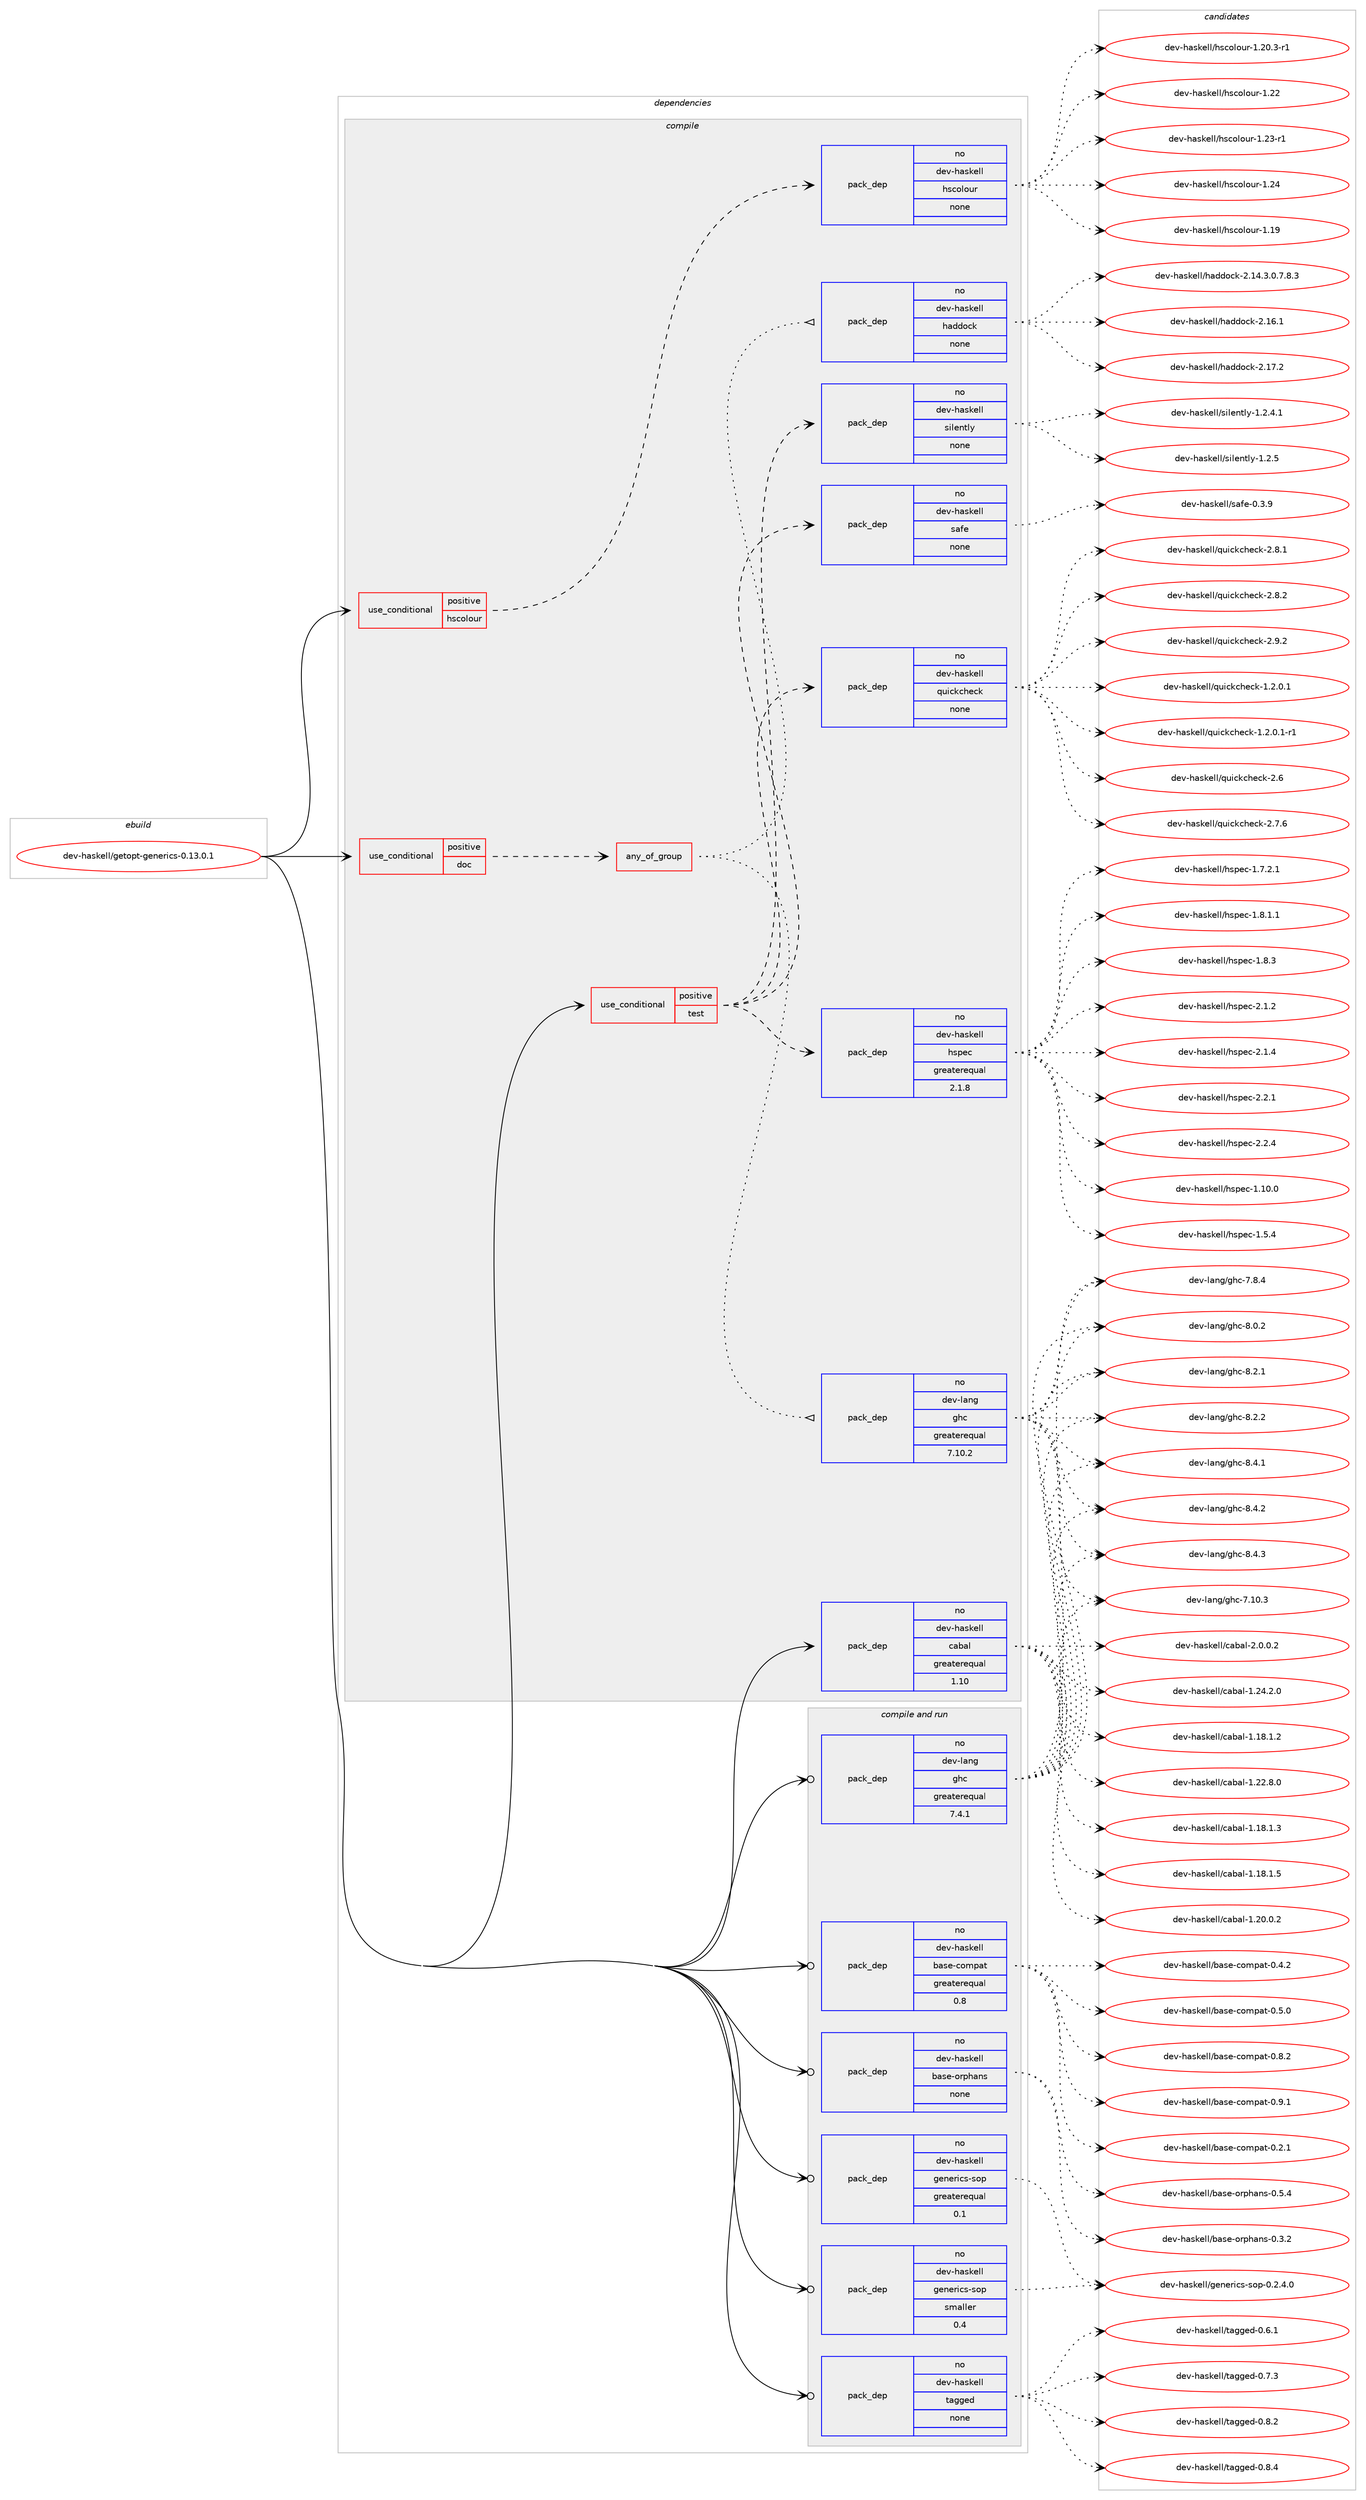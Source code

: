 digraph prolog {

# *************
# Graph options
# *************

newrank=true;
concentrate=true;
compound=true;
graph [rankdir=LR,fontname=Helvetica,fontsize=10,ranksep=1.5];#, ranksep=2.5, nodesep=0.2];
edge  [arrowhead=vee];
node  [fontname=Helvetica,fontsize=10];

# **********
# The ebuild
# **********

subgraph cluster_leftcol {
color=gray;
rank=same;
label=<<i>ebuild</i>>;
id [label="dev-haskell/getopt-generics-0.13.0.1", color=red, width=4, href="../dev-haskell/getopt-generics-0.13.0.1.svg"];
}

# ****************
# The dependencies
# ****************

subgraph cluster_midcol {
color=gray;
label=<<i>dependencies</i>>;
subgraph cluster_compile {
fillcolor="#eeeeee";
style=filled;
label=<<i>compile</i>>;
subgraph cond359640 {
dependency1332842 [label=<<TABLE BORDER="0" CELLBORDER="1" CELLSPACING="0" CELLPADDING="4"><TR><TD ROWSPAN="3" CELLPADDING="10">use_conditional</TD></TR><TR><TD>positive</TD></TR><TR><TD>doc</TD></TR></TABLE>>, shape=none, color=red];
subgraph any20917 {
dependency1332843 [label=<<TABLE BORDER="0" CELLBORDER="1" CELLSPACING="0" CELLPADDING="4"><TR><TD CELLPADDING="10">any_of_group</TD></TR></TABLE>>, shape=none, color=red];subgraph pack951733 {
dependency1332844 [label=<<TABLE BORDER="0" CELLBORDER="1" CELLSPACING="0" CELLPADDING="4" WIDTH="220"><TR><TD ROWSPAN="6" CELLPADDING="30">pack_dep</TD></TR><TR><TD WIDTH="110">no</TD></TR><TR><TD>dev-haskell</TD></TR><TR><TD>haddock</TD></TR><TR><TD>none</TD></TR><TR><TD></TD></TR></TABLE>>, shape=none, color=blue];
}
dependency1332843:e -> dependency1332844:w [weight=20,style="dotted",arrowhead="oinv"];
subgraph pack951734 {
dependency1332845 [label=<<TABLE BORDER="0" CELLBORDER="1" CELLSPACING="0" CELLPADDING="4" WIDTH="220"><TR><TD ROWSPAN="6" CELLPADDING="30">pack_dep</TD></TR><TR><TD WIDTH="110">no</TD></TR><TR><TD>dev-lang</TD></TR><TR><TD>ghc</TD></TR><TR><TD>greaterequal</TD></TR><TR><TD>7.10.2</TD></TR></TABLE>>, shape=none, color=blue];
}
dependency1332843:e -> dependency1332845:w [weight=20,style="dotted",arrowhead="oinv"];
}
dependency1332842:e -> dependency1332843:w [weight=20,style="dashed",arrowhead="vee"];
}
id:e -> dependency1332842:w [weight=20,style="solid",arrowhead="vee"];
subgraph cond359641 {
dependency1332846 [label=<<TABLE BORDER="0" CELLBORDER="1" CELLSPACING="0" CELLPADDING="4"><TR><TD ROWSPAN="3" CELLPADDING="10">use_conditional</TD></TR><TR><TD>positive</TD></TR><TR><TD>hscolour</TD></TR></TABLE>>, shape=none, color=red];
subgraph pack951735 {
dependency1332847 [label=<<TABLE BORDER="0" CELLBORDER="1" CELLSPACING="0" CELLPADDING="4" WIDTH="220"><TR><TD ROWSPAN="6" CELLPADDING="30">pack_dep</TD></TR><TR><TD WIDTH="110">no</TD></TR><TR><TD>dev-haskell</TD></TR><TR><TD>hscolour</TD></TR><TR><TD>none</TD></TR><TR><TD></TD></TR></TABLE>>, shape=none, color=blue];
}
dependency1332846:e -> dependency1332847:w [weight=20,style="dashed",arrowhead="vee"];
}
id:e -> dependency1332846:w [weight=20,style="solid",arrowhead="vee"];
subgraph cond359642 {
dependency1332848 [label=<<TABLE BORDER="0" CELLBORDER="1" CELLSPACING="0" CELLPADDING="4"><TR><TD ROWSPAN="3" CELLPADDING="10">use_conditional</TD></TR><TR><TD>positive</TD></TR><TR><TD>test</TD></TR></TABLE>>, shape=none, color=red];
subgraph pack951736 {
dependency1332849 [label=<<TABLE BORDER="0" CELLBORDER="1" CELLSPACING="0" CELLPADDING="4" WIDTH="220"><TR><TD ROWSPAN="6" CELLPADDING="30">pack_dep</TD></TR><TR><TD WIDTH="110">no</TD></TR><TR><TD>dev-haskell</TD></TR><TR><TD>hspec</TD></TR><TR><TD>greaterequal</TD></TR><TR><TD>2.1.8</TD></TR></TABLE>>, shape=none, color=blue];
}
dependency1332848:e -> dependency1332849:w [weight=20,style="dashed",arrowhead="vee"];
subgraph pack951737 {
dependency1332850 [label=<<TABLE BORDER="0" CELLBORDER="1" CELLSPACING="0" CELLPADDING="4" WIDTH="220"><TR><TD ROWSPAN="6" CELLPADDING="30">pack_dep</TD></TR><TR><TD WIDTH="110">no</TD></TR><TR><TD>dev-haskell</TD></TR><TR><TD>quickcheck</TD></TR><TR><TD>none</TD></TR><TR><TD></TD></TR></TABLE>>, shape=none, color=blue];
}
dependency1332848:e -> dependency1332850:w [weight=20,style="dashed",arrowhead="vee"];
subgraph pack951738 {
dependency1332851 [label=<<TABLE BORDER="0" CELLBORDER="1" CELLSPACING="0" CELLPADDING="4" WIDTH="220"><TR><TD ROWSPAN="6" CELLPADDING="30">pack_dep</TD></TR><TR><TD WIDTH="110">no</TD></TR><TR><TD>dev-haskell</TD></TR><TR><TD>safe</TD></TR><TR><TD>none</TD></TR><TR><TD></TD></TR></TABLE>>, shape=none, color=blue];
}
dependency1332848:e -> dependency1332851:w [weight=20,style="dashed",arrowhead="vee"];
subgraph pack951739 {
dependency1332852 [label=<<TABLE BORDER="0" CELLBORDER="1" CELLSPACING="0" CELLPADDING="4" WIDTH="220"><TR><TD ROWSPAN="6" CELLPADDING="30">pack_dep</TD></TR><TR><TD WIDTH="110">no</TD></TR><TR><TD>dev-haskell</TD></TR><TR><TD>silently</TD></TR><TR><TD>none</TD></TR><TR><TD></TD></TR></TABLE>>, shape=none, color=blue];
}
dependency1332848:e -> dependency1332852:w [weight=20,style="dashed",arrowhead="vee"];
}
id:e -> dependency1332848:w [weight=20,style="solid",arrowhead="vee"];
subgraph pack951740 {
dependency1332853 [label=<<TABLE BORDER="0" CELLBORDER="1" CELLSPACING="0" CELLPADDING="4" WIDTH="220"><TR><TD ROWSPAN="6" CELLPADDING="30">pack_dep</TD></TR><TR><TD WIDTH="110">no</TD></TR><TR><TD>dev-haskell</TD></TR><TR><TD>cabal</TD></TR><TR><TD>greaterequal</TD></TR><TR><TD>1.10</TD></TR></TABLE>>, shape=none, color=blue];
}
id:e -> dependency1332853:w [weight=20,style="solid",arrowhead="vee"];
}
subgraph cluster_compileandrun {
fillcolor="#eeeeee";
style=filled;
label=<<i>compile and run</i>>;
subgraph pack951741 {
dependency1332854 [label=<<TABLE BORDER="0" CELLBORDER="1" CELLSPACING="0" CELLPADDING="4" WIDTH="220"><TR><TD ROWSPAN="6" CELLPADDING="30">pack_dep</TD></TR><TR><TD WIDTH="110">no</TD></TR><TR><TD>dev-haskell</TD></TR><TR><TD>base-compat</TD></TR><TR><TD>greaterequal</TD></TR><TR><TD>0.8</TD></TR></TABLE>>, shape=none, color=blue];
}
id:e -> dependency1332854:w [weight=20,style="solid",arrowhead="odotvee"];
subgraph pack951742 {
dependency1332855 [label=<<TABLE BORDER="0" CELLBORDER="1" CELLSPACING="0" CELLPADDING="4" WIDTH="220"><TR><TD ROWSPAN="6" CELLPADDING="30">pack_dep</TD></TR><TR><TD WIDTH="110">no</TD></TR><TR><TD>dev-haskell</TD></TR><TR><TD>base-orphans</TD></TR><TR><TD>none</TD></TR><TR><TD></TD></TR></TABLE>>, shape=none, color=blue];
}
id:e -> dependency1332855:w [weight=20,style="solid",arrowhead="odotvee"];
subgraph pack951743 {
dependency1332856 [label=<<TABLE BORDER="0" CELLBORDER="1" CELLSPACING="0" CELLPADDING="4" WIDTH="220"><TR><TD ROWSPAN="6" CELLPADDING="30">pack_dep</TD></TR><TR><TD WIDTH="110">no</TD></TR><TR><TD>dev-haskell</TD></TR><TR><TD>generics-sop</TD></TR><TR><TD>greaterequal</TD></TR><TR><TD>0.1</TD></TR></TABLE>>, shape=none, color=blue];
}
id:e -> dependency1332856:w [weight=20,style="solid",arrowhead="odotvee"];
subgraph pack951744 {
dependency1332857 [label=<<TABLE BORDER="0" CELLBORDER="1" CELLSPACING="0" CELLPADDING="4" WIDTH="220"><TR><TD ROWSPAN="6" CELLPADDING="30">pack_dep</TD></TR><TR><TD WIDTH="110">no</TD></TR><TR><TD>dev-haskell</TD></TR><TR><TD>generics-sop</TD></TR><TR><TD>smaller</TD></TR><TR><TD>0.4</TD></TR></TABLE>>, shape=none, color=blue];
}
id:e -> dependency1332857:w [weight=20,style="solid",arrowhead="odotvee"];
subgraph pack951745 {
dependency1332858 [label=<<TABLE BORDER="0" CELLBORDER="1" CELLSPACING="0" CELLPADDING="4" WIDTH="220"><TR><TD ROWSPAN="6" CELLPADDING="30">pack_dep</TD></TR><TR><TD WIDTH="110">no</TD></TR><TR><TD>dev-haskell</TD></TR><TR><TD>tagged</TD></TR><TR><TD>none</TD></TR><TR><TD></TD></TR></TABLE>>, shape=none, color=blue];
}
id:e -> dependency1332858:w [weight=20,style="solid",arrowhead="odotvee"];
subgraph pack951746 {
dependency1332859 [label=<<TABLE BORDER="0" CELLBORDER="1" CELLSPACING="0" CELLPADDING="4" WIDTH="220"><TR><TD ROWSPAN="6" CELLPADDING="30">pack_dep</TD></TR><TR><TD WIDTH="110">no</TD></TR><TR><TD>dev-lang</TD></TR><TR><TD>ghc</TD></TR><TR><TD>greaterequal</TD></TR><TR><TD>7.4.1</TD></TR></TABLE>>, shape=none, color=blue];
}
id:e -> dependency1332859:w [weight=20,style="solid",arrowhead="odotvee"];
}
subgraph cluster_run {
fillcolor="#eeeeee";
style=filled;
label=<<i>run</i>>;
}
}

# **************
# The candidates
# **************

subgraph cluster_choices {
rank=same;
color=gray;
label=<<i>candidates</i>>;

subgraph choice951733 {
color=black;
nodesep=1;
choice1001011184510497115107101108108471049710010011199107455046495246514648465546564651 [label="dev-haskell/haddock-2.14.3.0.7.8.3", color=red, width=4,href="../dev-haskell/haddock-2.14.3.0.7.8.3.svg"];
choice100101118451049711510710110810847104971001001119910745504649544649 [label="dev-haskell/haddock-2.16.1", color=red, width=4,href="../dev-haskell/haddock-2.16.1.svg"];
choice100101118451049711510710110810847104971001001119910745504649554650 [label="dev-haskell/haddock-2.17.2", color=red, width=4,href="../dev-haskell/haddock-2.17.2.svg"];
dependency1332844:e -> choice1001011184510497115107101108108471049710010011199107455046495246514648465546564651:w [style=dotted,weight="100"];
dependency1332844:e -> choice100101118451049711510710110810847104971001001119910745504649544649:w [style=dotted,weight="100"];
dependency1332844:e -> choice100101118451049711510710110810847104971001001119910745504649554650:w [style=dotted,weight="100"];
}
subgraph choice951734 {
color=black;
nodesep=1;
choice1001011184510897110103471031049945554649484651 [label="dev-lang/ghc-7.10.3", color=red, width=4,href="../dev-lang/ghc-7.10.3.svg"];
choice10010111845108971101034710310499455546564652 [label="dev-lang/ghc-7.8.4", color=red, width=4,href="../dev-lang/ghc-7.8.4.svg"];
choice10010111845108971101034710310499455646484650 [label="dev-lang/ghc-8.0.2", color=red, width=4,href="../dev-lang/ghc-8.0.2.svg"];
choice10010111845108971101034710310499455646504649 [label="dev-lang/ghc-8.2.1", color=red, width=4,href="../dev-lang/ghc-8.2.1.svg"];
choice10010111845108971101034710310499455646504650 [label="dev-lang/ghc-8.2.2", color=red, width=4,href="../dev-lang/ghc-8.2.2.svg"];
choice10010111845108971101034710310499455646524649 [label="dev-lang/ghc-8.4.1", color=red, width=4,href="../dev-lang/ghc-8.4.1.svg"];
choice10010111845108971101034710310499455646524650 [label="dev-lang/ghc-8.4.2", color=red, width=4,href="../dev-lang/ghc-8.4.2.svg"];
choice10010111845108971101034710310499455646524651 [label="dev-lang/ghc-8.4.3", color=red, width=4,href="../dev-lang/ghc-8.4.3.svg"];
dependency1332845:e -> choice1001011184510897110103471031049945554649484651:w [style=dotted,weight="100"];
dependency1332845:e -> choice10010111845108971101034710310499455546564652:w [style=dotted,weight="100"];
dependency1332845:e -> choice10010111845108971101034710310499455646484650:w [style=dotted,weight="100"];
dependency1332845:e -> choice10010111845108971101034710310499455646504649:w [style=dotted,weight="100"];
dependency1332845:e -> choice10010111845108971101034710310499455646504650:w [style=dotted,weight="100"];
dependency1332845:e -> choice10010111845108971101034710310499455646524649:w [style=dotted,weight="100"];
dependency1332845:e -> choice10010111845108971101034710310499455646524650:w [style=dotted,weight="100"];
dependency1332845:e -> choice10010111845108971101034710310499455646524651:w [style=dotted,weight="100"];
}
subgraph choice951735 {
color=black;
nodesep=1;
choice100101118451049711510710110810847104115991111081111171144549464957 [label="dev-haskell/hscolour-1.19", color=red, width=4,href="../dev-haskell/hscolour-1.19.svg"];
choice10010111845104971151071011081084710411599111108111117114454946504846514511449 [label="dev-haskell/hscolour-1.20.3-r1", color=red, width=4,href="../dev-haskell/hscolour-1.20.3-r1.svg"];
choice100101118451049711510710110810847104115991111081111171144549465050 [label="dev-haskell/hscolour-1.22", color=red, width=4,href="../dev-haskell/hscolour-1.22.svg"];
choice1001011184510497115107101108108471041159911110811111711445494650514511449 [label="dev-haskell/hscolour-1.23-r1", color=red, width=4,href="../dev-haskell/hscolour-1.23-r1.svg"];
choice100101118451049711510710110810847104115991111081111171144549465052 [label="dev-haskell/hscolour-1.24", color=red, width=4,href="../dev-haskell/hscolour-1.24.svg"];
dependency1332847:e -> choice100101118451049711510710110810847104115991111081111171144549464957:w [style=dotted,weight="100"];
dependency1332847:e -> choice10010111845104971151071011081084710411599111108111117114454946504846514511449:w [style=dotted,weight="100"];
dependency1332847:e -> choice100101118451049711510710110810847104115991111081111171144549465050:w [style=dotted,weight="100"];
dependency1332847:e -> choice1001011184510497115107101108108471041159911110811111711445494650514511449:w [style=dotted,weight="100"];
dependency1332847:e -> choice100101118451049711510710110810847104115991111081111171144549465052:w [style=dotted,weight="100"];
}
subgraph choice951736 {
color=black;
nodesep=1;
choice1001011184510497115107101108108471041151121019945494649484648 [label="dev-haskell/hspec-1.10.0", color=red, width=4,href="../dev-haskell/hspec-1.10.0.svg"];
choice10010111845104971151071011081084710411511210199454946534652 [label="dev-haskell/hspec-1.5.4", color=red, width=4,href="../dev-haskell/hspec-1.5.4.svg"];
choice100101118451049711510710110810847104115112101994549465546504649 [label="dev-haskell/hspec-1.7.2.1", color=red, width=4,href="../dev-haskell/hspec-1.7.2.1.svg"];
choice100101118451049711510710110810847104115112101994549465646494649 [label="dev-haskell/hspec-1.8.1.1", color=red, width=4,href="../dev-haskell/hspec-1.8.1.1.svg"];
choice10010111845104971151071011081084710411511210199454946564651 [label="dev-haskell/hspec-1.8.3", color=red, width=4,href="../dev-haskell/hspec-1.8.3.svg"];
choice10010111845104971151071011081084710411511210199455046494650 [label="dev-haskell/hspec-2.1.2", color=red, width=4,href="../dev-haskell/hspec-2.1.2.svg"];
choice10010111845104971151071011081084710411511210199455046494652 [label="dev-haskell/hspec-2.1.4", color=red, width=4,href="../dev-haskell/hspec-2.1.4.svg"];
choice10010111845104971151071011081084710411511210199455046504649 [label="dev-haskell/hspec-2.2.1", color=red, width=4,href="../dev-haskell/hspec-2.2.1.svg"];
choice10010111845104971151071011081084710411511210199455046504652 [label="dev-haskell/hspec-2.2.4", color=red, width=4,href="../dev-haskell/hspec-2.2.4.svg"];
dependency1332849:e -> choice1001011184510497115107101108108471041151121019945494649484648:w [style=dotted,weight="100"];
dependency1332849:e -> choice10010111845104971151071011081084710411511210199454946534652:w [style=dotted,weight="100"];
dependency1332849:e -> choice100101118451049711510710110810847104115112101994549465546504649:w [style=dotted,weight="100"];
dependency1332849:e -> choice100101118451049711510710110810847104115112101994549465646494649:w [style=dotted,weight="100"];
dependency1332849:e -> choice10010111845104971151071011081084710411511210199454946564651:w [style=dotted,weight="100"];
dependency1332849:e -> choice10010111845104971151071011081084710411511210199455046494650:w [style=dotted,weight="100"];
dependency1332849:e -> choice10010111845104971151071011081084710411511210199455046494652:w [style=dotted,weight="100"];
dependency1332849:e -> choice10010111845104971151071011081084710411511210199455046504649:w [style=dotted,weight="100"];
dependency1332849:e -> choice10010111845104971151071011081084710411511210199455046504652:w [style=dotted,weight="100"];
}
subgraph choice951737 {
color=black;
nodesep=1;
choice1001011184510497115107101108108471131171059910799104101991074549465046484649 [label="dev-haskell/quickcheck-1.2.0.1", color=red, width=4,href="../dev-haskell/quickcheck-1.2.0.1.svg"];
choice10010111845104971151071011081084711311710599107991041019910745494650464846494511449 [label="dev-haskell/quickcheck-1.2.0.1-r1", color=red, width=4,href="../dev-haskell/quickcheck-1.2.0.1-r1.svg"];
choice10010111845104971151071011081084711311710599107991041019910745504654 [label="dev-haskell/quickcheck-2.6", color=red, width=4,href="../dev-haskell/quickcheck-2.6.svg"];
choice100101118451049711510710110810847113117105991079910410199107455046554654 [label="dev-haskell/quickcheck-2.7.6", color=red, width=4,href="../dev-haskell/quickcheck-2.7.6.svg"];
choice100101118451049711510710110810847113117105991079910410199107455046564649 [label="dev-haskell/quickcheck-2.8.1", color=red, width=4,href="../dev-haskell/quickcheck-2.8.1.svg"];
choice100101118451049711510710110810847113117105991079910410199107455046564650 [label="dev-haskell/quickcheck-2.8.2", color=red, width=4,href="../dev-haskell/quickcheck-2.8.2.svg"];
choice100101118451049711510710110810847113117105991079910410199107455046574650 [label="dev-haskell/quickcheck-2.9.2", color=red, width=4,href="../dev-haskell/quickcheck-2.9.2.svg"];
dependency1332850:e -> choice1001011184510497115107101108108471131171059910799104101991074549465046484649:w [style=dotted,weight="100"];
dependency1332850:e -> choice10010111845104971151071011081084711311710599107991041019910745494650464846494511449:w [style=dotted,weight="100"];
dependency1332850:e -> choice10010111845104971151071011081084711311710599107991041019910745504654:w [style=dotted,weight="100"];
dependency1332850:e -> choice100101118451049711510710110810847113117105991079910410199107455046554654:w [style=dotted,weight="100"];
dependency1332850:e -> choice100101118451049711510710110810847113117105991079910410199107455046564649:w [style=dotted,weight="100"];
dependency1332850:e -> choice100101118451049711510710110810847113117105991079910410199107455046564650:w [style=dotted,weight="100"];
dependency1332850:e -> choice100101118451049711510710110810847113117105991079910410199107455046574650:w [style=dotted,weight="100"];
}
subgraph choice951738 {
color=black;
nodesep=1;
choice10010111845104971151071011081084711597102101454846514657 [label="dev-haskell/safe-0.3.9", color=red, width=4,href="../dev-haskell/safe-0.3.9.svg"];
dependency1332851:e -> choice10010111845104971151071011081084711597102101454846514657:w [style=dotted,weight="100"];
}
subgraph choice951739 {
color=black;
nodesep=1;
choice1001011184510497115107101108108471151051081011101161081214549465046524649 [label="dev-haskell/silently-1.2.4.1", color=red, width=4,href="../dev-haskell/silently-1.2.4.1.svg"];
choice100101118451049711510710110810847115105108101110116108121454946504653 [label="dev-haskell/silently-1.2.5", color=red, width=4,href="../dev-haskell/silently-1.2.5.svg"];
dependency1332852:e -> choice1001011184510497115107101108108471151051081011101161081214549465046524649:w [style=dotted,weight="100"];
dependency1332852:e -> choice100101118451049711510710110810847115105108101110116108121454946504653:w [style=dotted,weight="100"];
}
subgraph choice951740 {
color=black;
nodesep=1;
choice10010111845104971151071011081084799979897108454946495646494650 [label="dev-haskell/cabal-1.18.1.2", color=red, width=4,href="../dev-haskell/cabal-1.18.1.2.svg"];
choice10010111845104971151071011081084799979897108454946495646494651 [label="dev-haskell/cabal-1.18.1.3", color=red, width=4,href="../dev-haskell/cabal-1.18.1.3.svg"];
choice10010111845104971151071011081084799979897108454946495646494653 [label="dev-haskell/cabal-1.18.1.5", color=red, width=4,href="../dev-haskell/cabal-1.18.1.5.svg"];
choice10010111845104971151071011081084799979897108454946504846484650 [label="dev-haskell/cabal-1.20.0.2", color=red, width=4,href="../dev-haskell/cabal-1.20.0.2.svg"];
choice10010111845104971151071011081084799979897108454946505046564648 [label="dev-haskell/cabal-1.22.8.0", color=red, width=4,href="../dev-haskell/cabal-1.22.8.0.svg"];
choice10010111845104971151071011081084799979897108454946505246504648 [label="dev-haskell/cabal-1.24.2.0", color=red, width=4,href="../dev-haskell/cabal-1.24.2.0.svg"];
choice100101118451049711510710110810847999798971084550464846484650 [label="dev-haskell/cabal-2.0.0.2", color=red, width=4,href="../dev-haskell/cabal-2.0.0.2.svg"];
dependency1332853:e -> choice10010111845104971151071011081084799979897108454946495646494650:w [style=dotted,weight="100"];
dependency1332853:e -> choice10010111845104971151071011081084799979897108454946495646494651:w [style=dotted,weight="100"];
dependency1332853:e -> choice10010111845104971151071011081084799979897108454946495646494653:w [style=dotted,weight="100"];
dependency1332853:e -> choice10010111845104971151071011081084799979897108454946504846484650:w [style=dotted,weight="100"];
dependency1332853:e -> choice10010111845104971151071011081084799979897108454946505046564648:w [style=dotted,weight="100"];
dependency1332853:e -> choice10010111845104971151071011081084799979897108454946505246504648:w [style=dotted,weight="100"];
dependency1332853:e -> choice100101118451049711510710110810847999798971084550464846484650:w [style=dotted,weight="100"];
}
subgraph choice951741 {
color=black;
nodesep=1;
choice1001011184510497115107101108108479897115101459911110911297116454846504649 [label="dev-haskell/base-compat-0.2.1", color=red, width=4,href="../dev-haskell/base-compat-0.2.1.svg"];
choice1001011184510497115107101108108479897115101459911110911297116454846524650 [label="dev-haskell/base-compat-0.4.2", color=red, width=4,href="../dev-haskell/base-compat-0.4.2.svg"];
choice1001011184510497115107101108108479897115101459911110911297116454846534648 [label="dev-haskell/base-compat-0.5.0", color=red, width=4,href="../dev-haskell/base-compat-0.5.0.svg"];
choice1001011184510497115107101108108479897115101459911110911297116454846564650 [label="dev-haskell/base-compat-0.8.2", color=red, width=4,href="../dev-haskell/base-compat-0.8.2.svg"];
choice1001011184510497115107101108108479897115101459911110911297116454846574649 [label="dev-haskell/base-compat-0.9.1", color=red, width=4,href="../dev-haskell/base-compat-0.9.1.svg"];
dependency1332854:e -> choice1001011184510497115107101108108479897115101459911110911297116454846504649:w [style=dotted,weight="100"];
dependency1332854:e -> choice1001011184510497115107101108108479897115101459911110911297116454846524650:w [style=dotted,weight="100"];
dependency1332854:e -> choice1001011184510497115107101108108479897115101459911110911297116454846534648:w [style=dotted,weight="100"];
dependency1332854:e -> choice1001011184510497115107101108108479897115101459911110911297116454846564650:w [style=dotted,weight="100"];
dependency1332854:e -> choice1001011184510497115107101108108479897115101459911110911297116454846574649:w [style=dotted,weight="100"];
}
subgraph choice951742 {
color=black;
nodesep=1;
choice10010111845104971151071011081084798971151014511111411210497110115454846514650 [label="dev-haskell/base-orphans-0.3.2", color=red, width=4,href="../dev-haskell/base-orphans-0.3.2.svg"];
choice10010111845104971151071011081084798971151014511111411210497110115454846534652 [label="dev-haskell/base-orphans-0.5.4", color=red, width=4,href="../dev-haskell/base-orphans-0.5.4.svg"];
dependency1332855:e -> choice10010111845104971151071011081084798971151014511111411210497110115454846514650:w [style=dotted,weight="100"];
dependency1332855:e -> choice10010111845104971151071011081084798971151014511111411210497110115454846534652:w [style=dotted,weight="100"];
}
subgraph choice951743 {
color=black;
nodesep=1;
choice10010111845104971151071011081084710310111010111410599115451151111124548465046524648 [label="dev-haskell/generics-sop-0.2.4.0", color=red, width=4,href="../dev-haskell/generics-sop-0.2.4.0.svg"];
dependency1332856:e -> choice10010111845104971151071011081084710310111010111410599115451151111124548465046524648:w [style=dotted,weight="100"];
}
subgraph choice951744 {
color=black;
nodesep=1;
choice10010111845104971151071011081084710310111010111410599115451151111124548465046524648 [label="dev-haskell/generics-sop-0.2.4.0", color=red, width=4,href="../dev-haskell/generics-sop-0.2.4.0.svg"];
dependency1332857:e -> choice10010111845104971151071011081084710310111010111410599115451151111124548465046524648:w [style=dotted,weight="100"];
}
subgraph choice951745 {
color=black;
nodesep=1;
choice10010111845104971151071011081084711697103103101100454846544649 [label="dev-haskell/tagged-0.6.1", color=red, width=4,href="../dev-haskell/tagged-0.6.1.svg"];
choice10010111845104971151071011081084711697103103101100454846554651 [label="dev-haskell/tagged-0.7.3", color=red, width=4,href="../dev-haskell/tagged-0.7.3.svg"];
choice10010111845104971151071011081084711697103103101100454846564650 [label="dev-haskell/tagged-0.8.2", color=red, width=4,href="../dev-haskell/tagged-0.8.2.svg"];
choice10010111845104971151071011081084711697103103101100454846564652 [label="dev-haskell/tagged-0.8.4", color=red, width=4,href="../dev-haskell/tagged-0.8.4.svg"];
dependency1332858:e -> choice10010111845104971151071011081084711697103103101100454846544649:w [style=dotted,weight="100"];
dependency1332858:e -> choice10010111845104971151071011081084711697103103101100454846554651:w [style=dotted,weight="100"];
dependency1332858:e -> choice10010111845104971151071011081084711697103103101100454846564650:w [style=dotted,weight="100"];
dependency1332858:e -> choice10010111845104971151071011081084711697103103101100454846564652:w [style=dotted,weight="100"];
}
subgraph choice951746 {
color=black;
nodesep=1;
choice1001011184510897110103471031049945554649484651 [label="dev-lang/ghc-7.10.3", color=red, width=4,href="../dev-lang/ghc-7.10.3.svg"];
choice10010111845108971101034710310499455546564652 [label="dev-lang/ghc-7.8.4", color=red, width=4,href="../dev-lang/ghc-7.8.4.svg"];
choice10010111845108971101034710310499455646484650 [label="dev-lang/ghc-8.0.2", color=red, width=4,href="../dev-lang/ghc-8.0.2.svg"];
choice10010111845108971101034710310499455646504649 [label="dev-lang/ghc-8.2.1", color=red, width=4,href="../dev-lang/ghc-8.2.1.svg"];
choice10010111845108971101034710310499455646504650 [label="dev-lang/ghc-8.2.2", color=red, width=4,href="../dev-lang/ghc-8.2.2.svg"];
choice10010111845108971101034710310499455646524649 [label="dev-lang/ghc-8.4.1", color=red, width=4,href="../dev-lang/ghc-8.4.1.svg"];
choice10010111845108971101034710310499455646524650 [label="dev-lang/ghc-8.4.2", color=red, width=4,href="../dev-lang/ghc-8.4.2.svg"];
choice10010111845108971101034710310499455646524651 [label="dev-lang/ghc-8.4.3", color=red, width=4,href="../dev-lang/ghc-8.4.3.svg"];
dependency1332859:e -> choice1001011184510897110103471031049945554649484651:w [style=dotted,weight="100"];
dependency1332859:e -> choice10010111845108971101034710310499455546564652:w [style=dotted,weight="100"];
dependency1332859:e -> choice10010111845108971101034710310499455646484650:w [style=dotted,weight="100"];
dependency1332859:e -> choice10010111845108971101034710310499455646504649:w [style=dotted,weight="100"];
dependency1332859:e -> choice10010111845108971101034710310499455646504650:w [style=dotted,weight="100"];
dependency1332859:e -> choice10010111845108971101034710310499455646524649:w [style=dotted,weight="100"];
dependency1332859:e -> choice10010111845108971101034710310499455646524650:w [style=dotted,weight="100"];
dependency1332859:e -> choice10010111845108971101034710310499455646524651:w [style=dotted,weight="100"];
}
}

}
